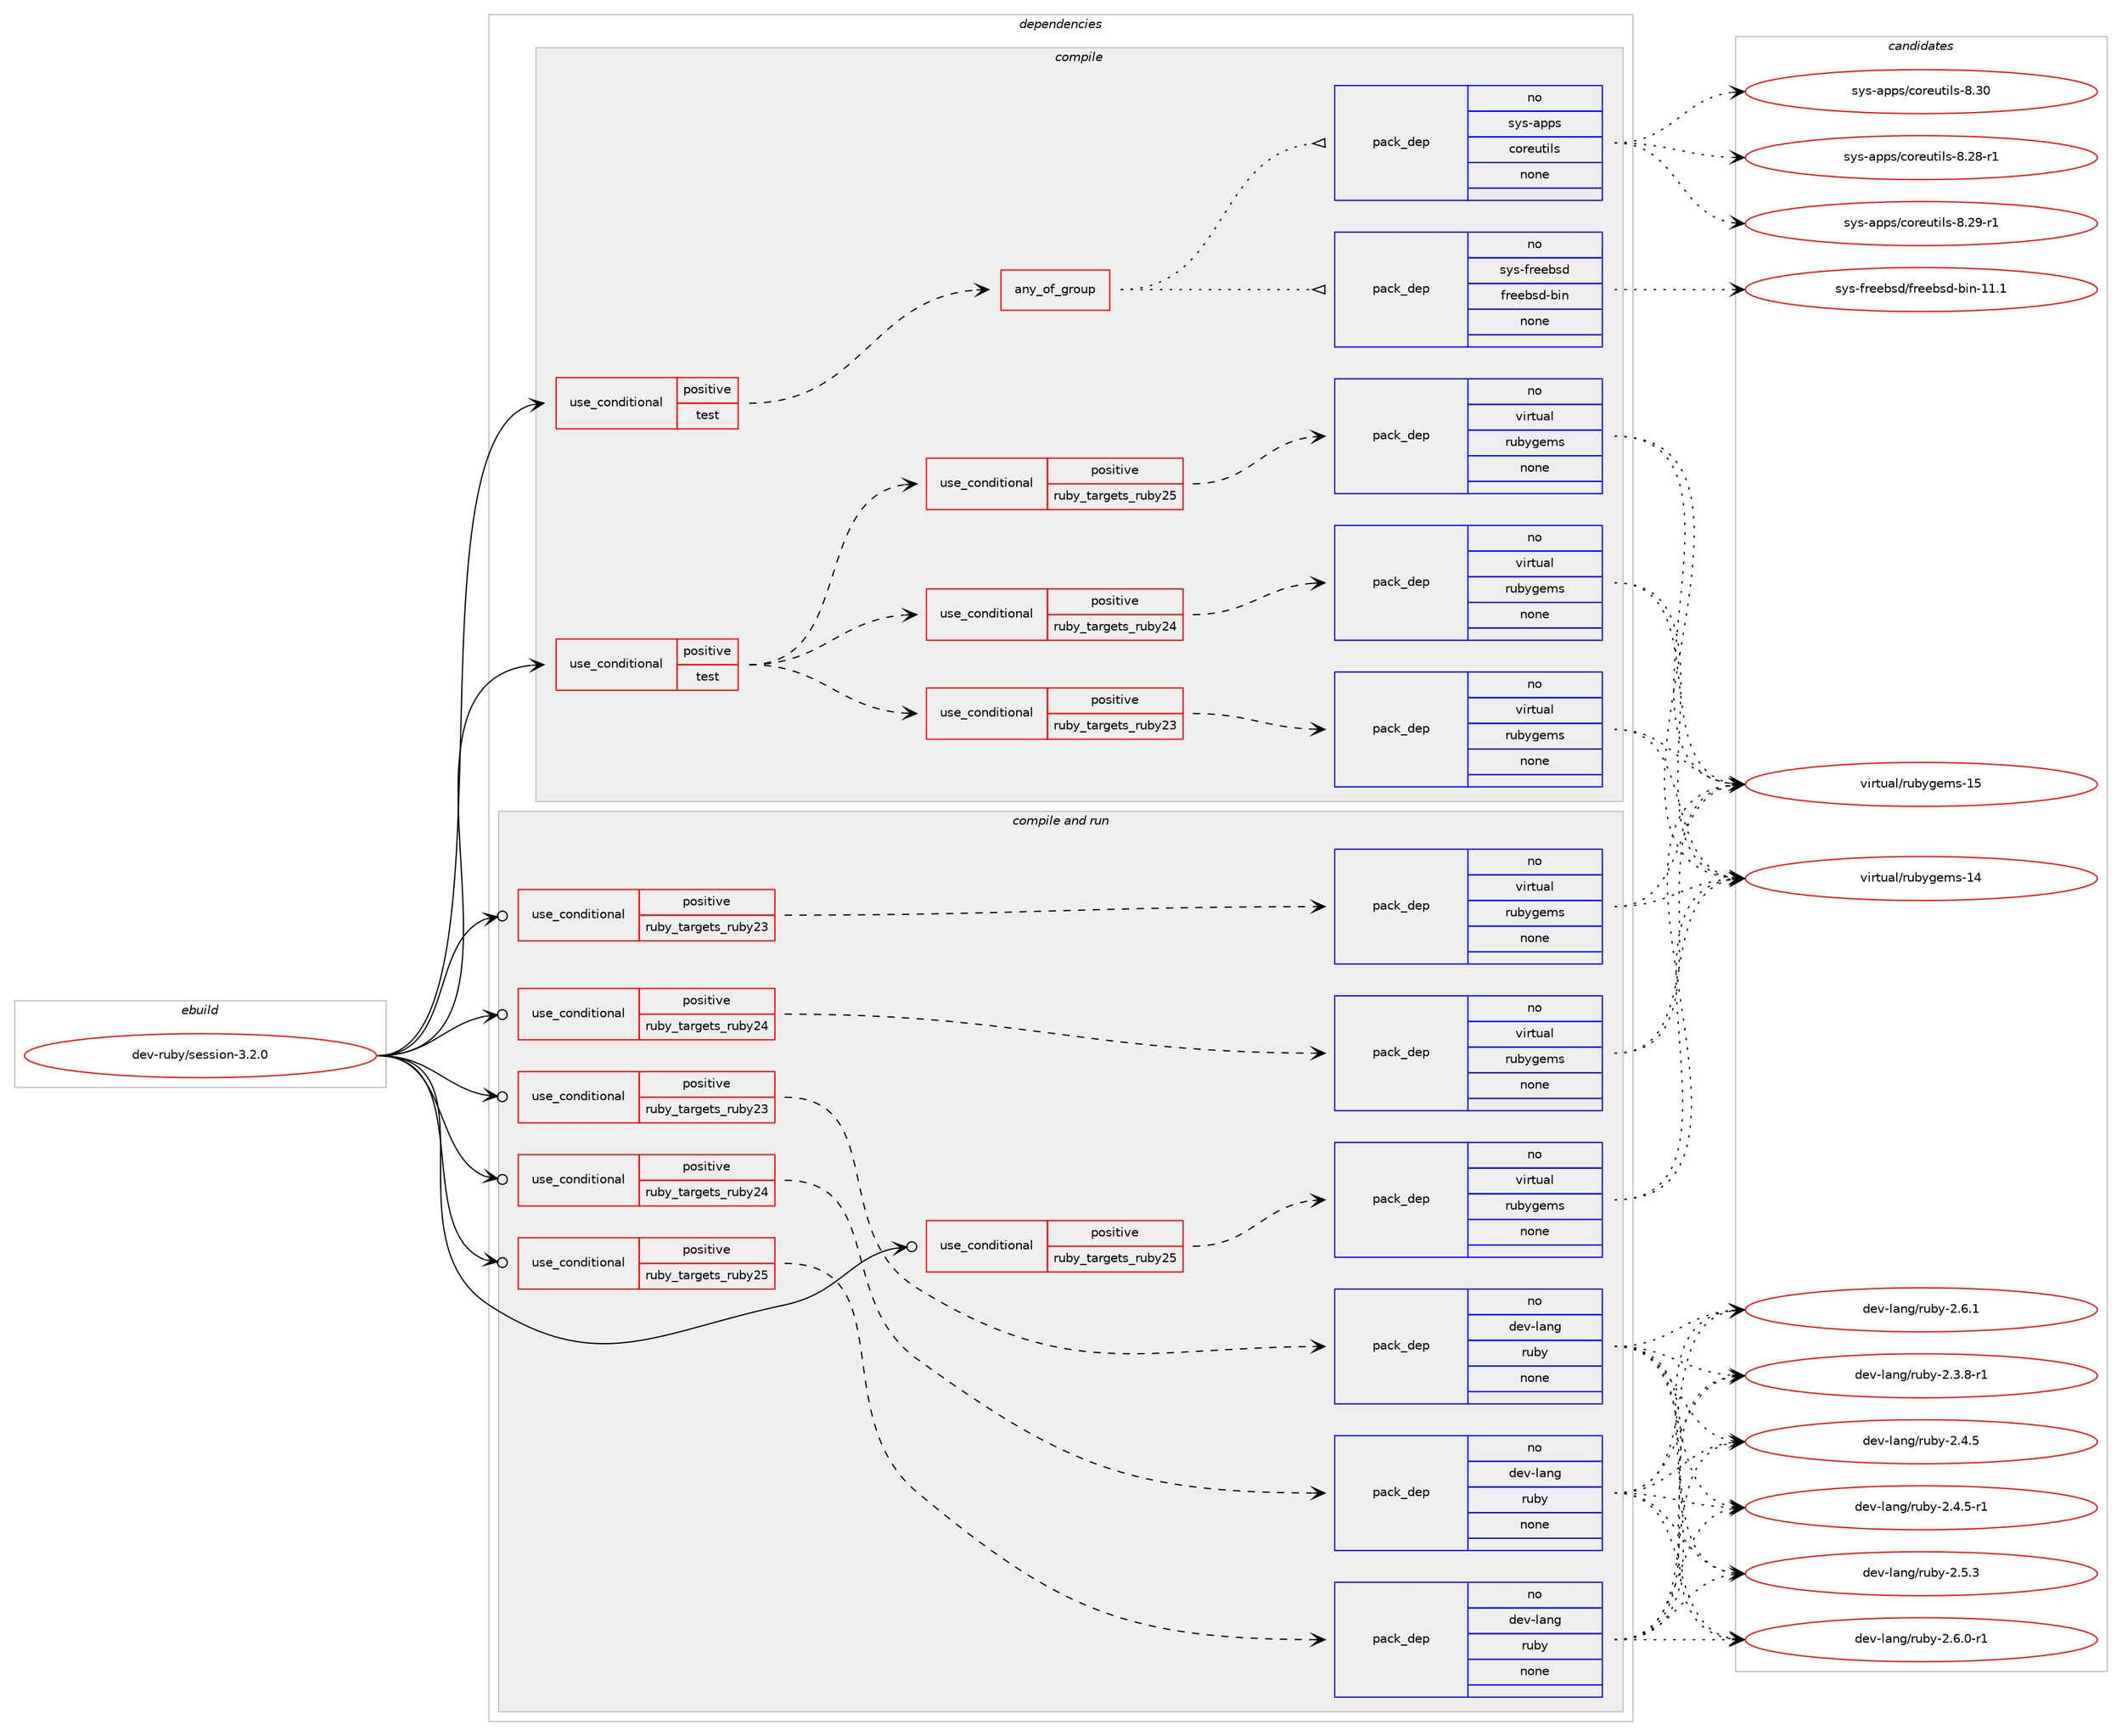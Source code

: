 digraph prolog {

# *************
# Graph options
# *************

newrank=true;
concentrate=true;
compound=true;
graph [rankdir=LR,fontname=Helvetica,fontsize=10,ranksep=1.5];#, ranksep=2.5, nodesep=0.2];
edge  [arrowhead=vee];
node  [fontname=Helvetica,fontsize=10];

# **********
# The ebuild
# **********

subgraph cluster_leftcol {
color=gray;
rank=same;
label=<<i>ebuild</i>>;
id [label="dev-ruby/session-3.2.0", color=red, width=4, href="../dev-ruby/session-3.2.0.svg"];
}

# ****************
# The dependencies
# ****************

subgraph cluster_midcol {
color=gray;
label=<<i>dependencies</i>>;
subgraph cluster_compile {
fillcolor="#eeeeee";
style=filled;
label=<<i>compile</i>>;
subgraph cond417747 {
dependency1528576 [label=<<TABLE BORDER="0" CELLBORDER="1" CELLSPACING="0" CELLPADDING="4"><TR><TD ROWSPAN="3" CELLPADDING="10">use_conditional</TD></TR><TR><TD>positive</TD></TR><TR><TD>test</TD></TR></TABLE>>, shape=none, color=red];
subgraph any22918 {
dependency1528577 [label=<<TABLE BORDER="0" CELLBORDER="1" CELLSPACING="0" CELLPADDING="4"><TR><TD CELLPADDING="10">any_of_group</TD></TR></TABLE>>, shape=none, color=red];subgraph pack1087323 {
dependency1528578 [label=<<TABLE BORDER="0" CELLBORDER="1" CELLSPACING="0" CELLPADDING="4" WIDTH="220"><TR><TD ROWSPAN="6" CELLPADDING="30">pack_dep</TD></TR><TR><TD WIDTH="110">no</TD></TR><TR><TD>sys-apps</TD></TR><TR><TD>coreutils</TD></TR><TR><TD>none</TD></TR><TR><TD></TD></TR></TABLE>>, shape=none, color=blue];
}
dependency1528577:e -> dependency1528578:w [weight=20,style="dotted",arrowhead="oinv"];
subgraph pack1087324 {
dependency1528579 [label=<<TABLE BORDER="0" CELLBORDER="1" CELLSPACING="0" CELLPADDING="4" WIDTH="220"><TR><TD ROWSPAN="6" CELLPADDING="30">pack_dep</TD></TR><TR><TD WIDTH="110">no</TD></TR><TR><TD>sys-freebsd</TD></TR><TR><TD>freebsd-bin</TD></TR><TR><TD>none</TD></TR><TR><TD></TD></TR></TABLE>>, shape=none, color=blue];
}
dependency1528577:e -> dependency1528579:w [weight=20,style="dotted",arrowhead="oinv"];
}
dependency1528576:e -> dependency1528577:w [weight=20,style="dashed",arrowhead="vee"];
}
id:e -> dependency1528576:w [weight=20,style="solid",arrowhead="vee"];
subgraph cond417748 {
dependency1528580 [label=<<TABLE BORDER="0" CELLBORDER="1" CELLSPACING="0" CELLPADDING="4"><TR><TD ROWSPAN="3" CELLPADDING="10">use_conditional</TD></TR><TR><TD>positive</TD></TR><TR><TD>test</TD></TR></TABLE>>, shape=none, color=red];
subgraph cond417749 {
dependency1528581 [label=<<TABLE BORDER="0" CELLBORDER="1" CELLSPACING="0" CELLPADDING="4"><TR><TD ROWSPAN="3" CELLPADDING="10">use_conditional</TD></TR><TR><TD>positive</TD></TR><TR><TD>ruby_targets_ruby23</TD></TR></TABLE>>, shape=none, color=red];
subgraph pack1087325 {
dependency1528582 [label=<<TABLE BORDER="0" CELLBORDER="1" CELLSPACING="0" CELLPADDING="4" WIDTH="220"><TR><TD ROWSPAN="6" CELLPADDING="30">pack_dep</TD></TR><TR><TD WIDTH="110">no</TD></TR><TR><TD>virtual</TD></TR><TR><TD>rubygems</TD></TR><TR><TD>none</TD></TR><TR><TD></TD></TR></TABLE>>, shape=none, color=blue];
}
dependency1528581:e -> dependency1528582:w [weight=20,style="dashed",arrowhead="vee"];
}
dependency1528580:e -> dependency1528581:w [weight=20,style="dashed",arrowhead="vee"];
subgraph cond417750 {
dependency1528583 [label=<<TABLE BORDER="0" CELLBORDER="1" CELLSPACING="0" CELLPADDING="4"><TR><TD ROWSPAN="3" CELLPADDING="10">use_conditional</TD></TR><TR><TD>positive</TD></TR><TR><TD>ruby_targets_ruby24</TD></TR></TABLE>>, shape=none, color=red];
subgraph pack1087326 {
dependency1528584 [label=<<TABLE BORDER="0" CELLBORDER="1" CELLSPACING="0" CELLPADDING="4" WIDTH="220"><TR><TD ROWSPAN="6" CELLPADDING="30">pack_dep</TD></TR><TR><TD WIDTH="110">no</TD></TR><TR><TD>virtual</TD></TR><TR><TD>rubygems</TD></TR><TR><TD>none</TD></TR><TR><TD></TD></TR></TABLE>>, shape=none, color=blue];
}
dependency1528583:e -> dependency1528584:w [weight=20,style="dashed",arrowhead="vee"];
}
dependency1528580:e -> dependency1528583:w [weight=20,style="dashed",arrowhead="vee"];
subgraph cond417751 {
dependency1528585 [label=<<TABLE BORDER="0" CELLBORDER="1" CELLSPACING="0" CELLPADDING="4"><TR><TD ROWSPAN="3" CELLPADDING="10">use_conditional</TD></TR><TR><TD>positive</TD></TR><TR><TD>ruby_targets_ruby25</TD></TR></TABLE>>, shape=none, color=red];
subgraph pack1087327 {
dependency1528586 [label=<<TABLE BORDER="0" CELLBORDER="1" CELLSPACING="0" CELLPADDING="4" WIDTH="220"><TR><TD ROWSPAN="6" CELLPADDING="30">pack_dep</TD></TR><TR><TD WIDTH="110">no</TD></TR><TR><TD>virtual</TD></TR><TR><TD>rubygems</TD></TR><TR><TD>none</TD></TR><TR><TD></TD></TR></TABLE>>, shape=none, color=blue];
}
dependency1528585:e -> dependency1528586:w [weight=20,style="dashed",arrowhead="vee"];
}
dependency1528580:e -> dependency1528585:w [weight=20,style="dashed",arrowhead="vee"];
}
id:e -> dependency1528580:w [weight=20,style="solid",arrowhead="vee"];
}
subgraph cluster_compileandrun {
fillcolor="#eeeeee";
style=filled;
label=<<i>compile and run</i>>;
subgraph cond417752 {
dependency1528587 [label=<<TABLE BORDER="0" CELLBORDER="1" CELLSPACING="0" CELLPADDING="4"><TR><TD ROWSPAN="3" CELLPADDING="10">use_conditional</TD></TR><TR><TD>positive</TD></TR><TR><TD>ruby_targets_ruby23</TD></TR></TABLE>>, shape=none, color=red];
subgraph pack1087328 {
dependency1528588 [label=<<TABLE BORDER="0" CELLBORDER="1" CELLSPACING="0" CELLPADDING="4" WIDTH="220"><TR><TD ROWSPAN="6" CELLPADDING="30">pack_dep</TD></TR><TR><TD WIDTH="110">no</TD></TR><TR><TD>dev-lang</TD></TR><TR><TD>ruby</TD></TR><TR><TD>none</TD></TR><TR><TD></TD></TR></TABLE>>, shape=none, color=blue];
}
dependency1528587:e -> dependency1528588:w [weight=20,style="dashed",arrowhead="vee"];
}
id:e -> dependency1528587:w [weight=20,style="solid",arrowhead="odotvee"];
subgraph cond417753 {
dependency1528589 [label=<<TABLE BORDER="0" CELLBORDER="1" CELLSPACING="0" CELLPADDING="4"><TR><TD ROWSPAN="3" CELLPADDING="10">use_conditional</TD></TR><TR><TD>positive</TD></TR><TR><TD>ruby_targets_ruby23</TD></TR></TABLE>>, shape=none, color=red];
subgraph pack1087329 {
dependency1528590 [label=<<TABLE BORDER="0" CELLBORDER="1" CELLSPACING="0" CELLPADDING="4" WIDTH="220"><TR><TD ROWSPAN="6" CELLPADDING="30">pack_dep</TD></TR><TR><TD WIDTH="110">no</TD></TR><TR><TD>virtual</TD></TR><TR><TD>rubygems</TD></TR><TR><TD>none</TD></TR><TR><TD></TD></TR></TABLE>>, shape=none, color=blue];
}
dependency1528589:e -> dependency1528590:w [weight=20,style="dashed",arrowhead="vee"];
}
id:e -> dependency1528589:w [weight=20,style="solid",arrowhead="odotvee"];
subgraph cond417754 {
dependency1528591 [label=<<TABLE BORDER="0" CELLBORDER="1" CELLSPACING="0" CELLPADDING="4"><TR><TD ROWSPAN="3" CELLPADDING="10">use_conditional</TD></TR><TR><TD>positive</TD></TR><TR><TD>ruby_targets_ruby24</TD></TR></TABLE>>, shape=none, color=red];
subgraph pack1087330 {
dependency1528592 [label=<<TABLE BORDER="0" CELLBORDER="1" CELLSPACING="0" CELLPADDING="4" WIDTH="220"><TR><TD ROWSPAN="6" CELLPADDING="30">pack_dep</TD></TR><TR><TD WIDTH="110">no</TD></TR><TR><TD>dev-lang</TD></TR><TR><TD>ruby</TD></TR><TR><TD>none</TD></TR><TR><TD></TD></TR></TABLE>>, shape=none, color=blue];
}
dependency1528591:e -> dependency1528592:w [weight=20,style="dashed",arrowhead="vee"];
}
id:e -> dependency1528591:w [weight=20,style="solid",arrowhead="odotvee"];
subgraph cond417755 {
dependency1528593 [label=<<TABLE BORDER="0" CELLBORDER="1" CELLSPACING="0" CELLPADDING="4"><TR><TD ROWSPAN="3" CELLPADDING="10">use_conditional</TD></TR><TR><TD>positive</TD></TR><TR><TD>ruby_targets_ruby24</TD></TR></TABLE>>, shape=none, color=red];
subgraph pack1087331 {
dependency1528594 [label=<<TABLE BORDER="0" CELLBORDER="1" CELLSPACING="0" CELLPADDING="4" WIDTH="220"><TR><TD ROWSPAN="6" CELLPADDING="30">pack_dep</TD></TR><TR><TD WIDTH="110">no</TD></TR><TR><TD>virtual</TD></TR><TR><TD>rubygems</TD></TR><TR><TD>none</TD></TR><TR><TD></TD></TR></TABLE>>, shape=none, color=blue];
}
dependency1528593:e -> dependency1528594:w [weight=20,style="dashed",arrowhead="vee"];
}
id:e -> dependency1528593:w [weight=20,style="solid",arrowhead="odotvee"];
subgraph cond417756 {
dependency1528595 [label=<<TABLE BORDER="0" CELLBORDER="1" CELLSPACING="0" CELLPADDING="4"><TR><TD ROWSPAN="3" CELLPADDING="10">use_conditional</TD></TR><TR><TD>positive</TD></TR><TR><TD>ruby_targets_ruby25</TD></TR></TABLE>>, shape=none, color=red];
subgraph pack1087332 {
dependency1528596 [label=<<TABLE BORDER="0" CELLBORDER="1" CELLSPACING="0" CELLPADDING="4" WIDTH="220"><TR><TD ROWSPAN="6" CELLPADDING="30">pack_dep</TD></TR><TR><TD WIDTH="110">no</TD></TR><TR><TD>dev-lang</TD></TR><TR><TD>ruby</TD></TR><TR><TD>none</TD></TR><TR><TD></TD></TR></TABLE>>, shape=none, color=blue];
}
dependency1528595:e -> dependency1528596:w [weight=20,style="dashed",arrowhead="vee"];
}
id:e -> dependency1528595:w [weight=20,style="solid",arrowhead="odotvee"];
subgraph cond417757 {
dependency1528597 [label=<<TABLE BORDER="0" CELLBORDER="1" CELLSPACING="0" CELLPADDING="4"><TR><TD ROWSPAN="3" CELLPADDING="10">use_conditional</TD></TR><TR><TD>positive</TD></TR><TR><TD>ruby_targets_ruby25</TD></TR></TABLE>>, shape=none, color=red];
subgraph pack1087333 {
dependency1528598 [label=<<TABLE BORDER="0" CELLBORDER="1" CELLSPACING="0" CELLPADDING="4" WIDTH="220"><TR><TD ROWSPAN="6" CELLPADDING="30">pack_dep</TD></TR><TR><TD WIDTH="110">no</TD></TR><TR><TD>virtual</TD></TR><TR><TD>rubygems</TD></TR><TR><TD>none</TD></TR><TR><TD></TD></TR></TABLE>>, shape=none, color=blue];
}
dependency1528597:e -> dependency1528598:w [weight=20,style="dashed",arrowhead="vee"];
}
id:e -> dependency1528597:w [weight=20,style="solid",arrowhead="odotvee"];
}
subgraph cluster_run {
fillcolor="#eeeeee";
style=filled;
label=<<i>run</i>>;
}
}

# **************
# The candidates
# **************

subgraph cluster_choices {
rank=same;
color=gray;
label=<<i>candidates</i>>;

subgraph choice1087323 {
color=black;
nodesep=1;
choice1151211154597112112115479911111410111711610510811545564650564511449 [label="sys-apps/coreutils-8.28-r1", color=red, width=4,href="../sys-apps/coreutils-8.28-r1.svg"];
choice1151211154597112112115479911111410111711610510811545564650574511449 [label="sys-apps/coreutils-8.29-r1", color=red, width=4,href="../sys-apps/coreutils-8.29-r1.svg"];
choice115121115459711211211547991111141011171161051081154556465148 [label="sys-apps/coreutils-8.30", color=red, width=4,href="../sys-apps/coreutils-8.30.svg"];
dependency1528578:e -> choice1151211154597112112115479911111410111711610510811545564650564511449:w [style=dotted,weight="100"];
dependency1528578:e -> choice1151211154597112112115479911111410111711610510811545564650574511449:w [style=dotted,weight="100"];
dependency1528578:e -> choice115121115459711211211547991111141011171161051081154556465148:w [style=dotted,weight="100"];
}
subgraph choice1087324 {
color=black;
nodesep=1;
choice1151211154510211410110198115100471021141011019811510045981051104549494649 [label="sys-freebsd/freebsd-bin-11.1", color=red, width=4,href="../sys-freebsd/freebsd-bin-11.1.svg"];
dependency1528579:e -> choice1151211154510211410110198115100471021141011019811510045981051104549494649:w [style=dotted,weight="100"];
}
subgraph choice1087325 {
color=black;
nodesep=1;
choice118105114116117971084711411798121103101109115454952 [label="virtual/rubygems-14", color=red, width=4,href="../virtual/rubygems-14.svg"];
choice118105114116117971084711411798121103101109115454953 [label="virtual/rubygems-15", color=red, width=4,href="../virtual/rubygems-15.svg"];
dependency1528582:e -> choice118105114116117971084711411798121103101109115454952:w [style=dotted,weight="100"];
dependency1528582:e -> choice118105114116117971084711411798121103101109115454953:w [style=dotted,weight="100"];
}
subgraph choice1087326 {
color=black;
nodesep=1;
choice118105114116117971084711411798121103101109115454952 [label="virtual/rubygems-14", color=red, width=4,href="../virtual/rubygems-14.svg"];
choice118105114116117971084711411798121103101109115454953 [label="virtual/rubygems-15", color=red, width=4,href="../virtual/rubygems-15.svg"];
dependency1528584:e -> choice118105114116117971084711411798121103101109115454952:w [style=dotted,weight="100"];
dependency1528584:e -> choice118105114116117971084711411798121103101109115454953:w [style=dotted,weight="100"];
}
subgraph choice1087327 {
color=black;
nodesep=1;
choice118105114116117971084711411798121103101109115454952 [label="virtual/rubygems-14", color=red, width=4,href="../virtual/rubygems-14.svg"];
choice118105114116117971084711411798121103101109115454953 [label="virtual/rubygems-15", color=red, width=4,href="../virtual/rubygems-15.svg"];
dependency1528586:e -> choice118105114116117971084711411798121103101109115454952:w [style=dotted,weight="100"];
dependency1528586:e -> choice118105114116117971084711411798121103101109115454953:w [style=dotted,weight="100"];
}
subgraph choice1087328 {
color=black;
nodesep=1;
choice100101118451089711010347114117981214550465146564511449 [label="dev-lang/ruby-2.3.8-r1", color=red, width=4,href="../dev-lang/ruby-2.3.8-r1.svg"];
choice10010111845108971101034711411798121455046524653 [label="dev-lang/ruby-2.4.5", color=red, width=4,href="../dev-lang/ruby-2.4.5.svg"];
choice100101118451089711010347114117981214550465246534511449 [label="dev-lang/ruby-2.4.5-r1", color=red, width=4,href="../dev-lang/ruby-2.4.5-r1.svg"];
choice10010111845108971101034711411798121455046534651 [label="dev-lang/ruby-2.5.3", color=red, width=4,href="../dev-lang/ruby-2.5.3.svg"];
choice100101118451089711010347114117981214550465446484511449 [label="dev-lang/ruby-2.6.0-r1", color=red, width=4,href="../dev-lang/ruby-2.6.0-r1.svg"];
choice10010111845108971101034711411798121455046544649 [label="dev-lang/ruby-2.6.1", color=red, width=4,href="../dev-lang/ruby-2.6.1.svg"];
dependency1528588:e -> choice100101118451089711010347114117981214550465146564511449:w [style=dotted,weight="100"];
dependency1528588:e -> choice10010111845108971101034711411798121455046524653:w [style=dotted,weight="100"];
dependency1528588:e -> choice100101118451089711010347114117981214550465246534511449:w [style=dotted,weight="100"];
dependency1528588:e -> choice10010111845108971101034711411798121455046534651:w [style=dotted,weight="100"];
dependency1528588:e -> choice100101118451089711010347114117981214550465446484511449:w [style=dotted,weight="100"];
dependency1528588:e -> choice10010111845108971101034711411798121455046544649:w [style=dotted,weight="100"];
}
subgraph choice1087329 {
color=black;
nodesep=1;
choice118105114116117971084711411798121103101109115454952 [label="virtual/rubygems-14", color=red, width=4,href="../virtual/rubygems-14.svg"];
choice118105114116117971084711411798121103101109115454953 [label="virtual/rubygems-15", color=red, width=4,href="../virtual/rubygems-15.svg"];
dependency1528590:e -> choice118105114116117971084711411798121103101109115454952:w [style=dotted,weight="100"];
dependency1528590:e -> choice118105114116117971084711411798121103101109115454953:w [style=dotted,weight="100"];
}
subgraph choice1087330 {
color=black;
nodesep=1;
choice100101118451089711010347114117981214550465146564511449 [label="dev-lang/ruby-2.3.8-r1", color=red, width=4,href="../dev-lang/ruby-2.3.8-r1.svg"];
choice10010111845108971101034711411798121455046524653 [label="dev-lang/ruby-2.4.5", color=red, width=4,href="../dev-lang/ruby-2.4.5.svg"];
choice100101118451089711010347114117981214550465246534511449 [label="dev-lang/ruby-2.4.5-r1", color=red, width=4,href="../dev-lang/ruby-2.4.5-r1.svg"];
choice10010111845108971101034711411798121455046534651 [label="dev-lang/ruby-2.5.3", color=red, width=4,href="../dev-lang/ruby-2.5.3.svg"];
choice100101118451089711010347114117981214550465446484511449 [label="dev-lang/ruby-2.6.0-r1", color=red, width=4,href="../dev-lang/ruby-2.6.0-r1.svg"];
choice10010111845108971101034711411798121455046544649 [label="dev-lang/ruby-2.6.1", color=red, width=4,href="../dev-lang/ruby-2.6.1.svg"];
dependency1528592:e -> choice100101118451089711010347114117981214550465146564511449:w [style=dotted,weight="100"];
dependency1528592:e -> choice10010111845108971101034711411798121455046524653:w [style=dotted,weight="100"];
dependency1528592:e -> choice100101118451089711010347114117981214550465246534511449:w [style=dotted,weight="100"];
dependency1528592:e -> choice10010111845108971101034711411798121455046534651:w [style=dotted,weight="100"];
dependency1528592:e -> choice100101118451089711010347114117981214550465446484511449:w [style=dotted,weight="100"];
dependency1528592:e -> choice10010111845108971101034711411798121455046544649:w [style=dotted,weight="100"];
}
subgraph choice1087331 {
color=black;
nodesep=1;
choice118105114116117971084711411798121103101109115454952 [label="virtual/rubygems-14", color=red, width=4,href="../virtual/rubygems-14.svg"];
choice118105114116117971084711411798121103101109115454953 [label="virtual/rubygems-15", color=red, width=4,href="../virtual/rubygems-15.svg"];
dependency1528594:e -> choice118105114116117971084711411798121103101109115454952:w [style=dotted,weight="100"];
dependency1528594:e -> choice118105114116117971084711411798121103101109115454953:w [style=dotted,weight="100"];
}
subgraph choice1087332 {
color=black;
nodesep=1;
choice100101118451089711010347114117981214550465146564511449 [label="dev-lang/ruby-2.3.8-r1", color=red, width=4,href="../dev-lang/ruby-2.3.8-r1.svg"];
choice10010111845108971101034711411798121455046524653 [label="dev-lang/ruby-2.4.5", color=red, width=4,href="../dev-lang/ruby-2.4.5.svg"];
choice100101118451089711010347114117981214550465246534511449 [label="dev-lang/ruby-2.4.5-r1", color=red, width=4,href="../dev-lang/ruby-2.4.5-r1.svg"];
choice10010111845108971101034711411798121455046534651 [label="dev-lang/ruby-2.5.3", color=red, width=4,href="../dev-lang/ruby-2.5.3.svg"];
choice100101118451089711010347114117981214550465446484511449 [label="dev-lang/ruby-2.6.0-r1", color=red, width=4,href="../dev-lang/ruby-2.6.0-r1.svg"];
choice10010111845108971101034711411798121455046544649 [label="dev-lang/ruby-2.6.1", color=red, width=4,href="../dev-lang/ruby-2.6.1.svg"];
dependency1528596:e -> choice100101118451089711010347114117981214550465146564511449:w [style=dotted,weight="100"];
dependency1528596:e -> choice10010111845108971101034711411798121455046524653:w [style=dotted,weight="100"];
dependency1528596:e -> choice100101118451089711010347114117981214550465246534511449:w [style=dotted,weight="100"];
dependency1528596:e -> choice10010111845108971101034711411798121455046534651:w [style=dotted,weight="100"];
dependency1528596:e -> choice100101118451089711010347114117981214550465446484511449:w [style=dotted,weight="100"];
dependency1528596:e -> choice10010111845108971101034711411798121455046544649:w [style=dotted,weight="100"];
}
subgraph choice1087333 {
color=black;
nodesep=1;
choice118105114116117971084711411798121103101109115454952 [label="virtual/rubygems-14", color=red, width=4,href="../virtual/rubygems-14.svg"];
choice118105114116117971084711411798121103101109115454953 [label="virtual/rubygems-15", color=red, width=4,href="../virtual/rubygems-15.svg"];
dependency1528598:e -> choice118105114116117971084711411798121103101109115454952:w [style=dotted,weight="100"];
dependency1528598:e -> choice118105114116117971084711411798121103101109115454953:w [style=dotted,weight="100"];
}
}

}
